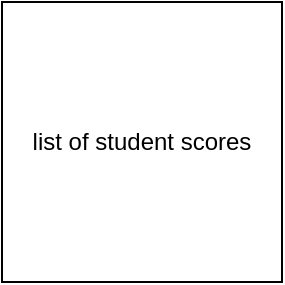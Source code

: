 <mxfile version="22.1.16" type="github">
  <diagram name="Page-1" id="sgQDhELLgrrRd595pOC-">
    <mxGraphModel dx="1434" dy="820" grid="1" gridSize="10" guides="1" tooltips="1" connect="1" arrows="1" fold="1" page="1" pageScale="1" pageWidth="827" pageHeight="1169" math="0" shadow="0">
      <root>
        <mxCell id="0" />
        <mxCell id="1" parent="0" />
        <mxCell id="z0QQ0gB--L9HL0HYLsR9-6" value="list of student scores" style="whiteSpace=wrap;html=1;aspect=fixed;" vertex="1" parent="1">
          <mxGeometry x="360" y="90" width="140" height="140" as="geometry" />
        </mxCell>
      </root>
    </mxGraphModel>
  </diagram>
</mxfile>

